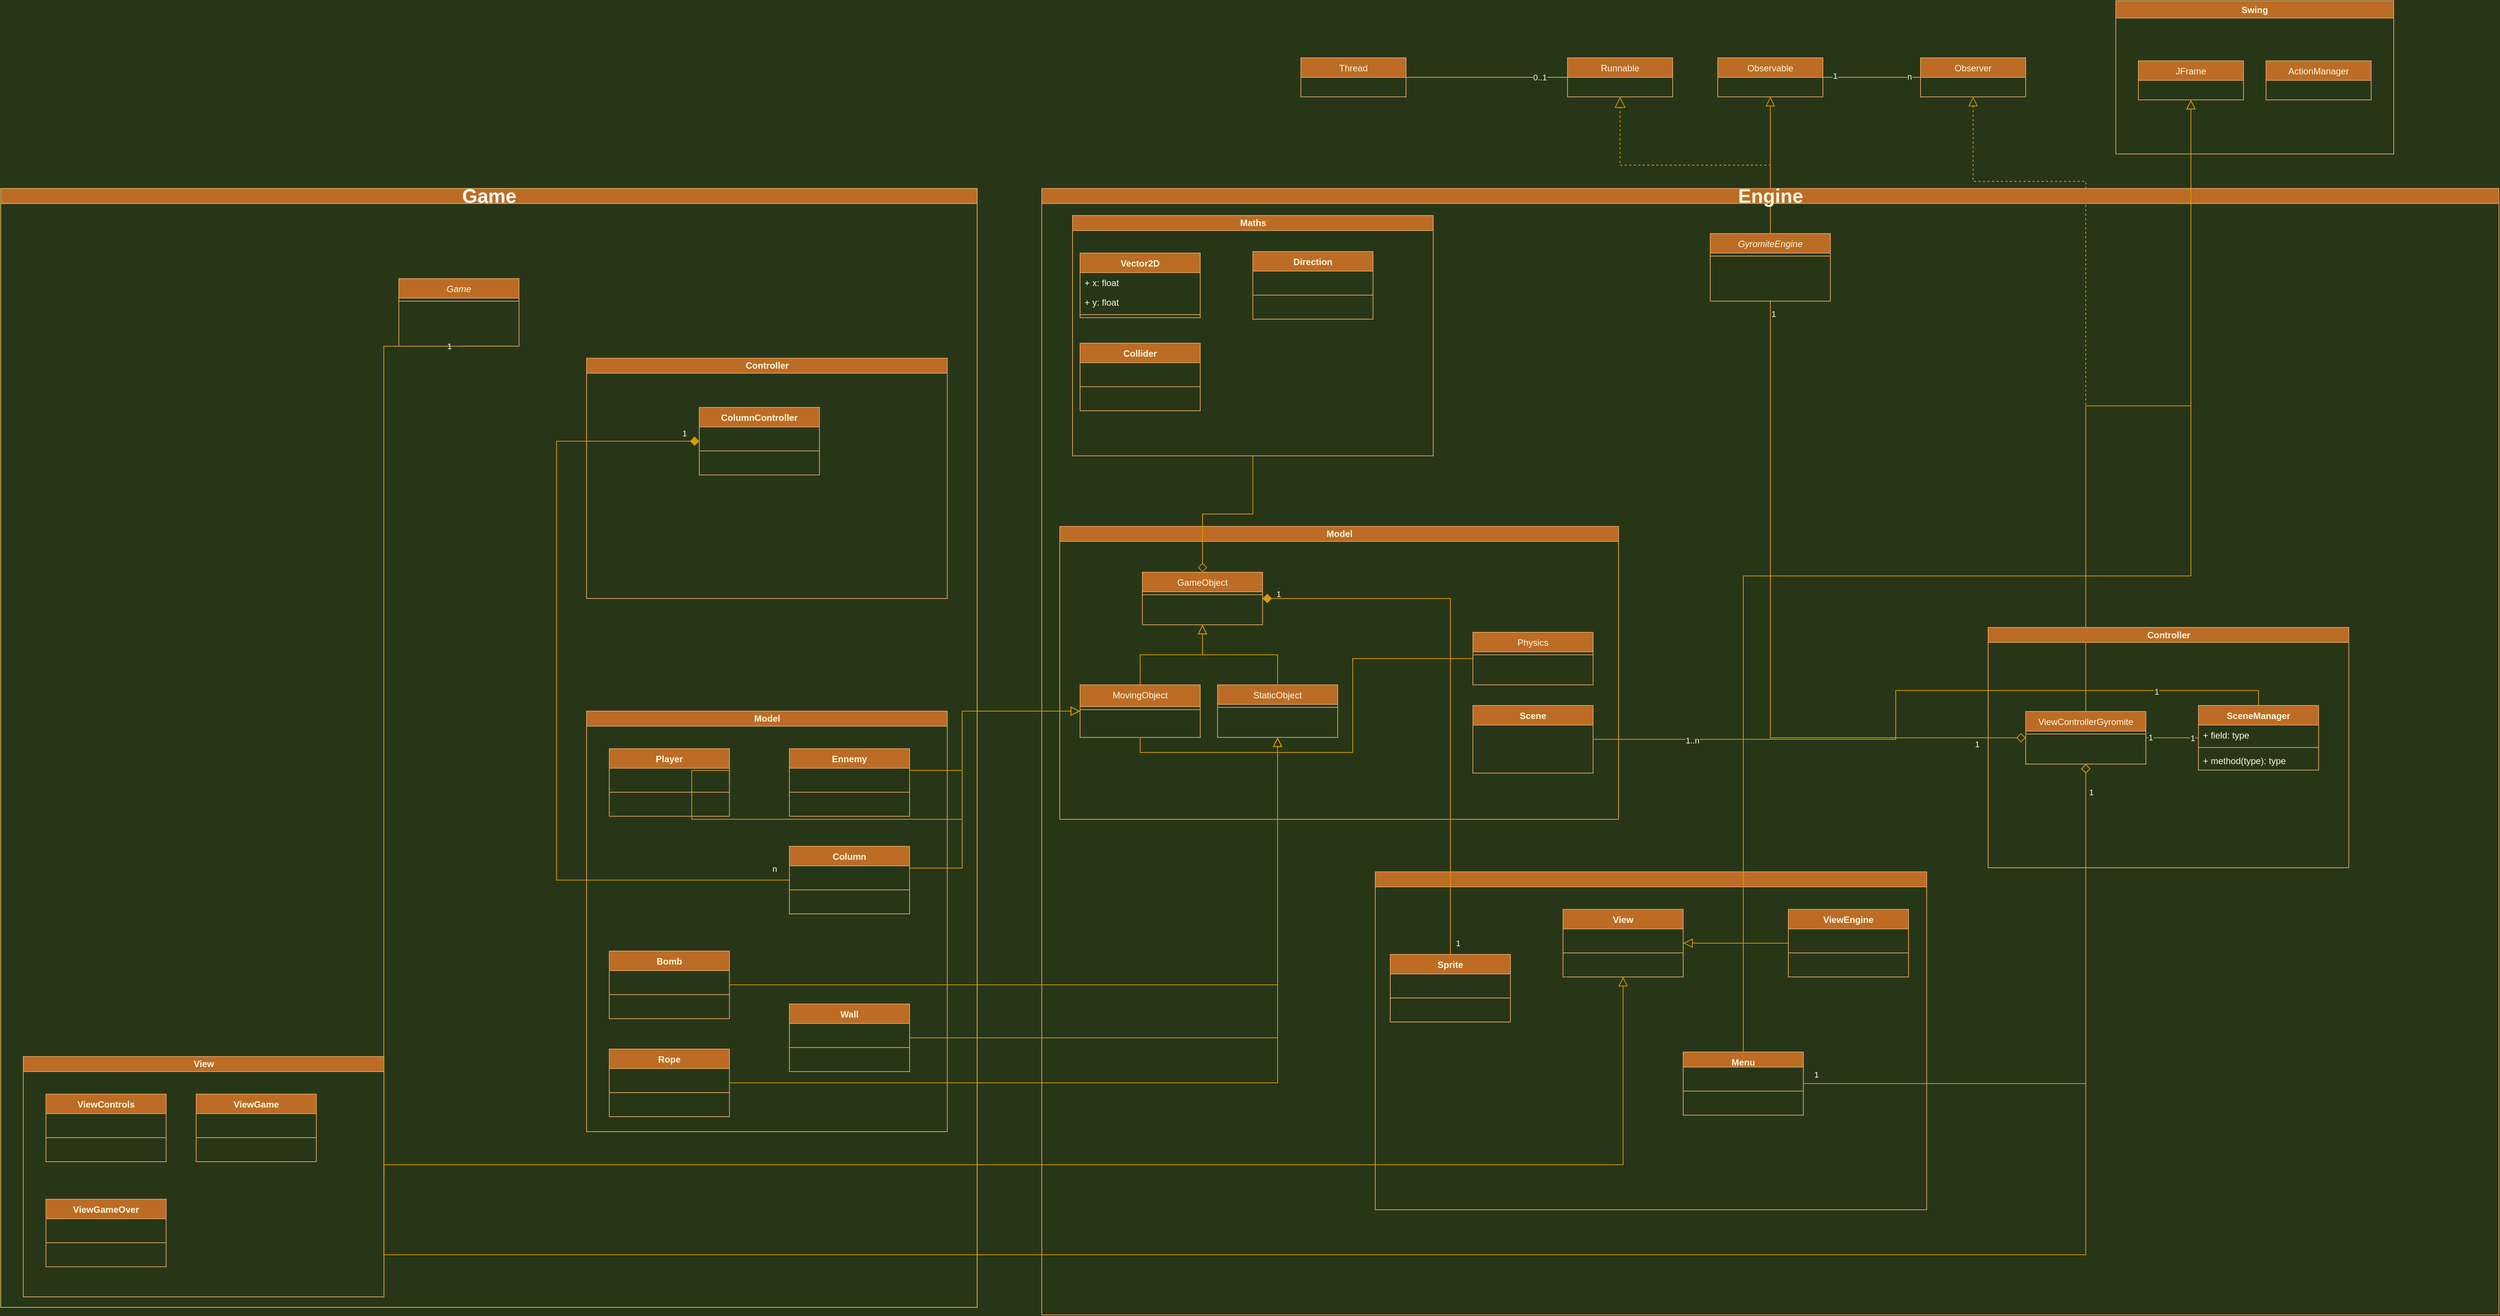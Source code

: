 <mxfile version="14.0.1" type="github">
  <diagram id="C5RBs43oDa-KdzZeNtuy" name="Page-1">
    <mxGraphModel dx="6036" dy="3007" grid="1" gridSize="10" guides="1" tooltips="1" connect="1" arrows="1" fold="1" page="1" pageScale="1" pageWidth="827" pageHeight="1169" background="#283618" math="0" shadow="0">
      <root>
        <mxCell id="WIyWlLk6GJQsqaUBKTNV-0" />
        <mxCell id="WIyWlLk6GJQsqaUBKTNV-1" parent="WIyWlLk6GJQsqaUBKTNV-0" />
        <mxCell id="8KOI1_YlrmLfLzNtjn5b-30" value="Thread" style="swimlane;fontStyle=0;childLayout=stackLayout;horizontal=1;startSize=26;fillColor=#BC6C25;horizontalStack=0;resizeParent=1;resizeParentMax=0;resizeLast=0;collapsible=1;marginBottom=0;strokeColor=#DDA15E;fontColor=#FEFAE0;" parent="WIyWlLk6GJQsqaUBKTNV-1" vertex="1">
          <mxGeometry x="-109" y="-794" width="140" height="52" as="geometry" />
        </mxCell>
        <mxCell id="8KOI1_YlrmLfLzNtjn5b-31" value="Observer" style="swimlane;fontStyle=0;childLayout=stackLayout;horizontal=1;startSize=26;fillColor=#BC6C25;horizontalStack=0;resizeParent=1;resizeParentMax=0;resizeLast=0;collapsible=1;marginBottom=0;strokeColor=#DDA15E;fontColor=#FEFAE0;" parent="WIyWlLk6GJQsqaUBKTNV-1" vertex="1">
          <mxGeometry x="716" y="-794" width="140" height="52" as="geometry" />
        </mxCell>
        <mxCell id="8KOI1_YlrmLfLzNtjn5b-64" style="edgeStyle=orthogonalEdgeStyle;rounded=0;sketch=0;orthogonalLoop=1;jettySize=auto;html=1;exitX=1;exitY=0.5;exitDx=0;exitDy=0;entryX=0;entryY=0.5;entryDx=0;entryDy=0;endArrow=none;endFill=0;fontColor=#FEFAE0;labelBackgroundColor=#283618;strokeColor=#DDA15E;" parent="WIyWlLk6GJQsqaUBKTNV-1" source="8KOI1_YlrmLfLzNtjn5b-32" target="8KOI1_YlrmLfLzNtjn5b-31" edge="1">
          <mxGeometry relative="1" as="geometry" />
        </mxCell>
        <mxCell id="8KOI1_YlrmLfLzNtjn5b-65" value="1" style="edgeLabel;html=1;align=center;verticalAlign=middle;resizable=0;points=[];fontColor=#FEFAE0;labelBackgroundColor=#283618;" parent="8KOI1_YlrmLfLzNtjn5b-64" vertex="1" connectable="0">
          <mxGeometry x="-0.754" y="2" relative="1" as="geometry">
            <mxPoint as="offset" />
          </mxGeometry>
        </mxCell>
        <mxCell id="8KOI1_YlrmLfLzNtjn5b-66" value="n" style="edgeLabel;html=1;align=center;verticalAlign=middle;resizable=0;points=[];fontColor=#FEFAE0;labelBackgroundColor=#283618;" parent="8KOI1_YlrmLfLzNtjn5b-64" vertex="1" connectable="0">
          <mxGeometry x="0.763" y="1" relative="1" as="geometry">
            <mxPoint as="offset" />
          </mxGeometry>
        </mxCell>
        <mxCell id="8KOI1_YlrmLfLzNtjn5b-32" value="Observable" style="swimlane;fontStyle=0;childLayout=stackLayout;horizontal=1;startSize=26;fillColor=#BC6C25;horizontalStack=0;resizeParent=1;resizeParentMax=0;resizeLast=0;collapsible=1;marginBottom=0;strokeColor=#DDA15E;fontColor=#FEFAE0;" parent="WIyWlLk6GJQsqaUBKTNV-1" vertex="1">
          <mxGeometry x="446" y="-794" width="140" height="52" as="geometry" />
        </mxCell>
        <mxCell id="8KOI1_YlrmLfLzNtjn5b-33" value="Runnable" style="swimlane;fontStyle=0;childLayout=stackLayout;horizontal=1;startSize=26;fillColor=#BC6C25;horizontalStack=0;resizeParent=1;resizeParentMax=0;resizeLast=0;collapsible=1;marginBottom=0;strokeColor=#DDA15E;fontColor=#FEFAE0;" parent="WIyWlLk6GJQsqaUBKTNV-1" vertex="1">
          <mxGeometry x="246" y="-794" width="140" height="52" as="geometry" />
        </mxCell>
        <mxCell id="8KOI1_YlrmLfLzNtjn5b-34" value="JFrame" style="swimlane;fontStyle=0;childLayout=stackLayout;horizontal=1;startSize=26;fillColor=#BC6C25;horizontalStack=0;resizeParent=1;resizeParentMax=0;resizeLast=0;collapsible=1;marginBottom=0;strokeColor=#DDA15E;fontColor=#FEFAE0;" parent="WIyWlLk6GJQsqaUBKTNV-1" vertex="1">
          <mxGeometry x="1006" y="-790" width="140" height="52" as="geometry" />
        </mxCell>
        <mxCell id="8KOI1_YlrmLfLzNtjn5b-35" value="ActionManager" style="swimlane;fontStyle=0;childLayout=stackLayout;horizontal=1;startSize=26;fillColor=#BC6C25;horizontalStack=0;resizeParent=1;resizeParentMax=0;resizeLast=0;collapsible=1;marginBottom=0;strokeColor=#DDA15E;fontColor=#FEFAE0;" parent="WIyWlLk6GJQsqaUBKTNV-1" vertex="1">
          <mxGeometry x="1176" y="-790" width="140" height="52" as="geometry" />
        </mxCell>
        <mxCell id="8KOI1_YlrmLfLzNtjn5b-39" value="" style="endArrow=none;html=1;fontColor=#FEFAE0;exitX=1;exitY=0.5;exitDx=0;exitDy=0;entryX=0;entryY=0.5;entryDx=0;entryDy=0;labelBackgroundColor=#283618;strokeColor=#DDA15E;" parent="WIyWlLk6GJQsqaUBKTNV-1" source="8KOI1_YlrmLfLzNtjn5b-30" target="8KOI1_YlrmLfLzNtjn5b-33" edge="1">
          <mxGeometry width="50" height="50" relative="1" as="geometry">
            <mxPoint x="406" y="-614" as="sourcePoint" />
            <mxPoint x="456" y="-664" as="targetPoint" />
          </mxGeometry>
        </mxCell>
        <mxCell id="8KOI1_YlrmLfLzNtjn5b-69" value="0..1" style="edgeLabel;html=1;align=center;verticalAlign=middle;resizable=0;points=[];fontColor=#FEFAE0;labelBackgroundColor=#283618;" parent="8KOI1_YlrmLfLzNtjn5b-39" vertex="1" connectable="0">
          <mxGeometry x="0.653" relative="1" as="geometry">
            <mxPoint as="offset" />
          </mxGeometry>
        </mxCell>
        <mxCell id="8KOI1_YlrmLfLzNtjn5b-40" value="" style="endArrow=block;endSize=10;endFill=0;shadow=0;strokeWidth=1;rounded=0;edgeStyle=elbowEdgeStyle;elbow=vertical;entryX=0.5;entryY=1;entryDx=0;entryDy=0;exitX=0.5;exitY=0;exitDx=0;exitDy=0;labelBackgroundColor=#283618;strokeColor=#d79b00;fontColor=#FEFAE0;fillColor=#ffe6cc;" parent="WIyWlLk6GJQsqaUBKTNV-1" source="8KOI1_YlrmLfLzNtjn5b-0" target="8KOI1_YlrmLfLzNtjn5b-32" edge="1">
          <mxGeometry width="160" relative="1" as="geometry">
            <mxPoint x="216" y="-449.5" as="sourcePoint" />
            <mxPoint x="316" y="-599.5" as="targetPoint" />
          </mxGeometry>
        </mxCell>
        <mxCell id="8KOI1_YlrmLfLzNtjn5b-41" value="" style="endArrow=block;dashed=1;endFill=0;endSize=12;html=1;fontColor=#FEFAE0;exitX=0.5;exitY=0;exitDx=0;exitDy=0;entryX=0.5;entryY=1;entryDx=0;entryDy=0;edgeStyle=orthogonalEdgeStyle;rounded=0;labelBackgroundColor=#283618;strokeColor=#d79b00;fillColor=#ffe6cc;" parent="WIyWlLk6GJQsqaUBKTNV-1" source="8KOI1_YlrmLfLzNtjn5b-0" target="8KOI1_YlrmLfLzNtjn5b-33" edge="1">
          <mxGeometry width="160" relative="1" as="geometry">
            <mxPoint x="356" y="-709.5" as="sourcePoint" />
            <mxPoint x="516" y="-709.5" as="targetPoint" />
          </mxGeometry>
        </mxCell>
        <mxCell id="8KOI1_YlrmLfLzNtjn5b-50" value="" style="endArrow=block;endSize=10;endFill=0;shadow=0;strokeWidth=1;rounded=0;edgeStyle=elbowEdgeStyle;elbow=vertical;entryX=0.5;entryY=1;entryDx=0;entryDy=0;exitX=0.5;exitY=0;exitDx=0;exitDy=0;labelBackgroundColor=#283618;strokeColor=#d79b00;fontColor=#FEFAE0;fillColor=#ffe6cc;" parent="WIyWlLk6GJQsqaUBKTNV-1" source="8KOI1_YlrmLfLzNtjn5b-42" target="8KOI1_YlrmLfLzNtjn5b-34" edge="1">
          <mxGeometry width="160" relative="1" as="geometry">
            <mxPoint x="-19.0" y="-269.5" as="sourcePoint" />
            <mxPoint x="336" y="-399.5" as="targetPoint" />
          </mxGeometry>
        </mxCell>
        <mxCell id="8KOI1_YlrmLfLzNtjn5b-63" value="" style="endArrow=block;endSize=10;endFill=0;shadow=0;strokeWidth=1;rounded=0;edgeStyle=elbowEdgeStyle;elbow=vertical;entryX=0.5;entryY=1;entryDx=0;entryDy=0;exitX=0.5;exitY=0;exitDx=0;exitDy=0;dashed=1;labelBackgroundColor=#283618;strokeColor=#d79b00;fontColor=#FEFAE0;fillColor=#ffe6cc;" parent="WIyWlLk6GJQsqaUBKTNV-1" source="8KOI1_YlrmLfLzNtjn5b-42" target="8KOI1_YlrmLfLzNtjn5b-31" edge="1">
          <mxGeometry width="160" relative="1" as="geometry">
            <mxPoint x="826" y="-309.5" as="sourcePoint" />
            <mxPoint x="1116" y="-537.5" as="targetPoint" />
            <Array as="points">
              <mxPoint x="786" y="-629.5" />
              <mxPoint x="976" y="-349.5" />
            </Array>
          </mxGeometry>
        </mxCell>
        <mxCell id="8KOI1_YlrmLfLzNtjn5b-75" value="&lt;font style=&quot;font-size: 26px&quot;&gt;Engine&lt;/font&gt;" style="swimlane;html=1;startSize=20;horizontal=1;containerType=tree;newEdgeStyle={&quot;edgeStyle&quot;:&quot;elbowEdgeStyle&quot;,&quot;startArrow&quot;:&quot;none&quot;,&quot;endArrow&quot;:&quot;none&quot;};fillColor=#BC6C25;strokeColor=#DDA15E;fontColor=#FEFAE0;strokeWidth=1;perimeterSpacing=0;" parent="WIyWlLk6GJQsqaUBKTNV-1" vertex="1">
          <mxGeometry x="-454" y="-620" width="1940" height="1500" as="geometry" />
        </mxCell>
        <mxCell id="8KOI1_YlrmLfLzNtjn5b-81" value="Controller" style="swimlane;html=1;startSize=20;horizontal=1;containerType=tree;newEdgeStyle={&quot;edgeStyle&quot;:&quot;elbowEdgeStyle&quot;,&quot;startArrow&quot;:&quot;none&quot;,&quot;endArrow&quot;:&quot;none&quot;};fillColor=#BC6C25;strokeColor=#DDA15E;fontColor=#FEFAE0;" parent="8KOI1_YlrmLfLzNtjn5b-75" vertex="1">
          <mxGeometry x="1260" y="584.5" width="480.2" height="320" as="geometry" />
        </mxCell>
        <mxCell id="8KOI1_YlrmLfLzNtjn5b-42" value="ViewControllerGyromite" style="swimlane;fontStyle=0;align=center;verticalAlign=top;childLayout=stackLayout;horizontal=1;startSize=26;horizontalStack=0;resizeParent=1;resizeLast=0;collapsible=1;marginBottom=0;rounded=0;shadow=0;strokeWidth=1;fillColor=#BC6C25;strokeColor=#DDA15E;fontColor=#FEFAE0;" parent="8KOI1_YlrmLfLzNtjn5b-81" vertex="1">
          <mxGeometry x="50" y="112" width="160" height="70" as="geometry">
            <mxRectangle x="340" y="380" width="170" height="26" as="alternateBounds" />
          </mxGeometry>
        </mxCell>
        <mxCell id="8KOI1_YlrmLfLzNtjn5b-43" value="" style="line;html=1;strokeWidth=1;align=left;verticalAlign=middle;spacingTop=-1;spacingLeft=3;spacingRight=3;rotatable=0;labelPosition=right;points=[];portConstraint=eastwest;labelBackgroundColor=#283618;fillColor=#BC6C25;strokeColor=#DDA15E;fontColor=#FEFAE0;" parent="8KOI1_YlrmLfLzNtjn5b-42" vertex="1">
          <mxGeometry y="26" width="160" height="8" as="geometry" />
        </mxCell>
        <mxCell id="8KOI1_YlrmLfLzNtjn5b-113" value="SceneManager" style="swimlane;fontStyle=1;align=center;verticalAlign=top;childLayout=stackLayout;horizontal=1;startSize=26;horizontalStack=0;resizeParent=1;resizeParentMax=0;resizeLast=0;collapsible=1;marginBottom=0;fillColor=#BC6C25;strokeColor=#DDA15E;fontColor=#FEFAE0;" parent="8KOI1_YlrmLfLzNtjn5b-81" vertex="1">
          <mxGeometry x="280" y="104" width="160" height="86" as="geometry" />
        </mxCell>
        <mxCell id="8KOI1_YlrmLfLzNtjn5b-114" value="+ field: type" style="text;strokeColor=none;fillColor=none;align=left;verticalAlign=top;spacingLeft=4;spacingRight=4;overflow=hidden;rotatable=0;points=[[0,0.5],[1,0.5]];portConstraint=eastwest;fontColor=#FEFAE0;" parent="8KOI1_YlrmLfLzNtjn5b-113" vertex="1">
          <mxGeometry y="26" width="160" height="26" as="geometry" />
        </mxCell>
        <mxCell id="8KOI1_YlrmLfLzNtjn5b-115" value="" style="line;strokeWidth=1;fillColor=none;align=left;verticalAlign=middle;spacingTop=-1;spacingLeft=3;spacingRight=3;rotatable=0;labelPosition=right;points=[];portConstraint=eastwest;labelBackgroundColor=#283618;strokeColor=#DDA15E;fontColor=#FEFAE0;" parent="8KOI1_YlrmLfLzNtjn5b-113" vertex="1">
          <mxGeometry y="52" width="160" height="8" as="geometry" />
        </mxCell>
        <mxCell id="8KOI1_YlrmLfLzNtjn5b-116" value="+ method(type): type" style="text;strokeColor=none;fillColor=none;align=left;verticalAlign=top;spacingLeft=4;spacingRight=4;overflow=hidden;rotatable=0;points=[[0,0.5],[1,0.5]];portConstraint=eastwest;fontColor=#FEFAE0;" parent="8KOI1_YlrmLfLzNtjn5b-113" vertex="1">
          <mxGeometry y="60" width="160" height="26" as="geometry" />
        </mxCell>
        <mxCell id="8KOI1_YlrmLfLzNtjn5b-117" style="edgeStyle=orthogonalEdgeStyle;rounded=0;sketch=0;orthogonalLoop=1;jettySize=auto;html=1;entryX=1;entryY=0.5;entryDx=0;entryDy=0;endArrow=none;endFill=0;fontColor=#FEFAE0;labelBackgroundColor=#283618;strokeColor=#d79b00;fillColor=#ffe6cc;" parent="8KOI1_YlrmLfLzNtjn5b-81" source="8KOI1_YlrmLfLzNtjn5b-113" target="8KOI1_YlrmLfLzNtjn5b-42" edge="1">
          <mxGeometry relative="1" as="geometry" />
        </mxCell>
        <mxCell id="8KOI1_YlrmLfLzNtjn5b-118" value="1" style="edgeLabel;html=1;align=center;verticalAlign=middle;resizable=0;points=[];fontColor=#FEFAE0;labelBackgroundColor=#283618;" parent="8KOI1_YlrmLfLzNtjn5b-117" vertex="1" connectable="0">
          <mxGeometry x="0.841" y="-1" relative="1" as="geometry">
            <mxPoint as="offset" />
          </mxGeometry>
        </mxCell>
        <mxCell id="8KOI1_YlrmLfLzNtjn5b-119" value="1" style="edgeLabel;html=1;align=center;verticalAlign=middle;resizable=0;points=[];fontColor=#FEFAE0;labelBackgroundColor=#283618;" parent="8KOI1_YlrmLfLzNtjn5b-117" vertex="1" connectable="0">
          <mxGeometry x="-0.751" relative="1" as="geometry">
            <mxPoint as="offset" />
          </mxGeometry>
        </mxCell>
        <mxCell id="5Mr3wBkSUfu-SN_bbP91-120" style="edgeStyle=orthogonalEdgeStyle;rounded=0;orthogonalLoop=1;jettySize=auto;html=1;exitX=0.5;exitY=1;exitDx=0;exitDy=0;entryX=0;entryY=0.5;entryDx=0;entryDy=0;endArrow=diamond;endFill=0;strokeColor=#d79b00;fillColor=#ffe6cc;endSize=10;" edge="1" parent="8KOI1_YlrmLfLzNtjn5b-75" source="8KOI1_YlrmLfLzNtjn5b-0" target="8KOI1_YlrmLfLzNtjn5b-42">
          <mxGeometry relative="1" as="geometry">
            <Array as="points">
              <mxPoint x="970" y="732" />
            </Array>
          </mxGeometry>
        </mxCell>
        <mxCell id="5Mr3wBkSUfu-SN_bbP91-125" value="&lt;span style=&quot;&quot;&gt;&lt;font color=&quot;#FFFFFF&quot;&gt;1&lt;/font&gt;&lt;/span&gt;" style="edgeLabel;html=1;align=center;verticalAlign=middle;resizable=0;points=[];labelBackgroundColor=none;" vertex="1" connectable="0" parent="5Mr3wBkSUfu-SN_bbP91-120">
          <mxGeometry x="0.828" y="1" relative="1" as="geometry">
            <mxPoint x="13.42" y="9.5" as="offset" />
          </mxGeometry>
        </mxCell>
        <mxCell id="5Mr3wBkSUfu-SN_bbP91-126" value="1" style="edgeLabel;html=1;align=center;verticalAlign=middle;resizable=0;points=[];fontColor=#FFFFFF;labelBackgroundColor=none;" vertex="1" connectable="0" parent="5Mr3wBkSUfu-SN_bbP91-120">
          <mxGeometry x="-0.963" relative="1" as="geometry">
            <mxPoint x="4" as="offset" />
          </mxGeometry>
        </mxCell>
        <mxCell id="8KOI1_YlrmLfLzNtjn5b-0" value="GyromiteEngine" style="swimlane;fontStyle=2;align=center;verticalAlign=top;childLayout=stackLayout;horizontal=1;startSize=26;horizontalStack=0;resizeParent=1;resizeLast=0;collapsible=1;marginBottom=0;rounded=0;shadow=0;strokeWidth=1;fillColor=#BC6C25;strokeColor=#DDA15E;fontColor=#FEFAE0;" parent="8KOI1_YlrmLfLzNtjn5b-75" vertex="1">
          <mxGeometry x="890" y="60" width="160" height="90" as="geometry">
            <mxRectangle x="230" y="140" width="160" height="26" as="alternateBounds" />
          </mxGeometry>
        </mxCell>
        <mxCell id="8KOI1_YlrmLfLzNtjn5b-4" value="" style="line;html=1;strokeWidth=1;align=left;verticalAlign=middle;spacingTop=-1;spacingLeft=3;spacingRight=3;rotatable=0;labelPosition=right;points=[];portConstraint=eastwest;labelBackgroundColor=#283618;fillColor=#BC6C25;strokeColor=#DDA15E;fontColor=#FEFAE0;" parent="8KOI1_YlrmLfLzNtjn5b-0" vertex="1">
          <mxGeometry y="26" width="160" height="8" as="geometry" />
        </mxCell>
        <mxCell id="5Mr3wBkSUfu-SN_bbP91-8" value="Model" style="swimlane;html=1;startSize=20;horizontal=1;containerType=tree;newEdgeStyle={&quot;edgeStyle&quot;:&quot;elbowEdgeStyle&quot;,&quot;startArrow&quot;:&quot;none&quot;,&quot;endArrow&quot;:&quot;none&quot;};fillColor=#BC6C25;strokeColor=#DDA15E;fontColor=#FEFAE0;" vertex="1" parent="8KOI1_YlrmLfLzNtjn5b-75">
          <mxGeometry x="24" y="450" width="744" height="390" as="geometry" />
        </mxCell>
        <mxCell id="8KOI1_YlrmLfLzNtjn5b-17" value="GameObject" style="swimlane;fontStyle=0;align=center;verticalAlign=top;childLayout=stackLayout;horizontal=1;startSize=26;horizontalStack=0;resizeParent=1;resizeLast=0;collapsible=1;marginBottom=0;rounded=0;shadow=0;strokeWidth=1;fillColor=#BC6C25;strokeColor=#DDA15E;fontColor=#FEFAE0;" parent="5Mr3wBkSUfu-SN_bbP91-8" vertex="1">
          <mxGeometry x="110" y="61" width="160" height="70" as="geometry">
            <mxRectangle x="550" y="140" width="160" height="26" as="alternateBounds" />
          </mxGeometry>
        </mxCell>
        <mxCell id="8KOI1_YlrmLfLzNtjn5b-23" value="" style="line;html=1;strokeWidth=1;align=left;verticalAlign=middle;spacingTop=-1;spacingLeft=3;spacingRight=3;rotatable=0;labelPosition=right;points=[];portConstraint=eastwest;labelBackgroundColor=#283618;fillColor=#BC6C25;strokeColor=#DDA15E;fontColor=#FEFAE0;" parent="8KOI1_YlrmLfLzNtjn5b-17" vertex="1">
          <mxGeometry y="26" width="160" height="8" as="geometry" />
        </mxCell>
        <mxCell id="5Mr3wBkSUfu-SN_bbP91-109" style="edgeStyle=orthogonalEdgeStyle;rounded=0;orthogonalLoop=1;jettySize=auto;html=1;exitX=0;exitY=0.5;exitDx=0;exitDy=0;entryX=0.5;entryY=1;entryDx=0;entryDy=0;endArrow=none;endFill=0;fillColor=#ffe6cc;strokeColor=#d79b00;" edge="1" parent="5Mr3wBkSUfu-SN_bbP91-8" source="8KOI1_YlrmLfLzNtjn5b-70" target="5Mr3wBkSUfu-SN_bbP91-67">
          <mxGeometry relative="1" as="geometry">
            <Array as="points">
              <mxPoint x="390" y="301" />
              <mxPoint x="107" y="301" />
            </Array>
          </mxGeometry>
        </mxCell>
        <mxCell id="8KOI1_YlrmLfLzNtjn5b-70" value="Physics" style="swimlane;fontStyle=0;align=center;verticalAlign=top;childLayout=stackLayout;horizontal=1;startSize=26;horizontalStack=0;resizeParent=1;resizeLast=0;collapsible=1;marginBottom=0;rounded=0;shadow=0;strokeWidth=1;fillColor=#BC6C25;strokeColor=#DDA15E;fontColor=#FEFAE0;" parent="5Mr3wBkSUfu-SN_bbP91-8" vertex="1">
          <mxGeometry x="550" y="141" width="160" height="70" as="geometry">
            <mxRectangle x="550" y="140" width="160" height="26" as="alternateBounds" />
          </mxGeometry>
        </mxCell>
        <mxCell id="8KOI1_YlrmLfLzNtjn5b-71" value="" style="line;html=1;strokeWidth=1;align=left;verticalAlign=middle;spacingTop=-1;spacingLeft=3;spacingRight=3;rotatable=0;labelPosition=right;points=[];portConstraint=eastwest;labelBackgroundColor=#283618;fillColor=#BC6C25;strokeColor=#DDA15E;fontColor=#FEFAE0;" parent="8KOI1_YlrmLfLzNtjn5b-70" vertex="1">
          <mxGeometry y="26" width="160" height="8" as="geometry" />
        </mxCell>
        <mxCell id="5Mr3wBkSUfu-SN_bbP91-71" style="edgeStyle=orthogonalEdgeStyle;rounded=0;orthogonalLoop=1;jettySize=auto;html=1;exitX=0.5;exitY=0;exitDx=0;exitDy=0;entryX=0.5;entryY=1;entryDx=0;entryDy=0;fillColor=#ffe6cc;strokeColor=#d79b00;endArrow=block;endFill=0;endSize=10;" edge="1" parent="5Mr3wBkSUfu-SN_bbP91-8" source="5Mr3wBkSUfu-SN_bbP91-67" target="8KOI1_YlrmLfLzNtjn5b-17">
          <mxGeometry relative="1" as="geometry" />
        </mxCell>
        <mxCell id="5Mr3wBkSUfu-SN_bbP91-67" value="MovingObject" style="swimlane;fontStyle=0;align=center;verticalAlign=top;childLayout=stackLayout;horizontal=1;startSize=29;horizontalStack=0;resizeParent=1;resizeLast=0;collapsible=1;marginBottom=0;rounded=0;shadow=0;strokeWidth=1;fillColor=#BC6C25;strokeColor=#DDA15E;fontColor=#FEFAE0;" vertex="1" parent="5Mr3wBkSUfu-SN_bbP91-8">
          <mxGeometry x="27" y="211" width="160" height="70" as="geometry">
            <mxRectangle x="550" y="140" width="160" height="26" as="alternateBounds" />
          </mxGeometry>
        </mxCell>
        <mxCell id="5Mr3wBkSUfu-SN_bbP91-68" value="" style="line;html=1;strokeWidth=1;align=left;verticalAlign=middle;spacingTop=-1;spacingLeft=3;spacingRight=3;rotatable=0;labelPosition=right;points=[];portConstraint=eastwest;labelBackgroundColor=#283618;fillColor=#BC6C25;strokeColor=#DDA15E;fontColor=#FEFAE0;" vertex="1" parent="5Mr3wBkSUfu-SN_bbP91-67">
          <mxGeometry y="29" width="160" height="8" as="geometry" />
        </mxCell>
        <mxCell id="5Mr3wBkSUfu-SN_bbP91-69" value="StaticObject" style="swimlane;fontStyle=0;align=center;verticalAlign=top;childLayout=stackLayout;horizontal=1;startSize=26;horizontalStack=0;resizeParent=1;resizeLast=0;collapsible=1;marginBottom=0;rounded=0;shadow=0;strokeWidth=1;fillColor=#BC6C25;strokeColor=#DDA15E;fontColor=#FEFAE0;" vertex="1" parent="5Mr3wBkSUfu-SN_bbP91-8">
          <mxGeometry x="210" y="211" width="160" height="70" as="geometry">
            <mxRectangle x="550" y="140" width="160" height="26" as="alternateBounds" />
          </mxGeometry>
        </mxCell>
        <mxCell id="5Mr3wBkSUfu-SN_bbP91-70" value="" style="line;html=1;strokeWidth=1;align=left;verticalAlign=middle;spacingTop=-1;spacingLeft=3;spacingRight=3;rotatable=0;labelPosition=right;points=[];portConstraint=eastwest;labelBackgroundColor=#283618;fillColor=#BC6C25;strokeColor=#DDA15E;fontColor=#FEFAE0;" vertex="1" parent="5Mr3wBkSUfu-SN_bbP91-69">
          <mxGeometry y="26" width="160" height="8" as="geometry" />
        </mxCell>
        <mxCell id="5Mr3wBkSUfu-SN_bbP91-72" style="edgeStyle=orthogonalEdgeStyle;rounded=0;orthogonalLoop=1;jettySize=auto;html=1;exitX=0.5;exitY=0;exitDx=0;exitDy=0;fillColor=#ffe6cc;strokeColor=#d79b00;endArrow=block;endFill=0;entryX=0.5;entryY=1;entryDx=0;entryDy=0;endSize=10;" edge="1" parent="5Mr3wBkSUfu-SN_bbP91-8" source="5Mr3wBkSUfu-SN_bbP91-69" target="8KOI1_YlrmLfLzNtjn5b-17">
          <mxGeometry relative="1" as="geometry">
            <mxPoint x="1370" y="390" as="targetPoint" />
          </mxGeometry>
        </mxCell>
        <mxCell id="8KOI1_YlrmLfLzNtjn5b-104" value="Scene" style="swimlane;fontStyle=1;align=center;verticalAlign=top;childLayout=stackLayout;horizontal=1;startSize=26;horizontalStack=0;resizeParent=1;resizeParentMax=0;resizeLast=0;collapsible=1;marginBottom=0;fillColor=#BC6C25;strokeColor=#DDA15E;fontColor=#FEFAE0;" parent="5Mr3wBkSUfu-SN_bbP91-8" vertex="1">
          <mxGeometry x="550" y="238.5" width="160" height="90" as="geometry" />
        </mxCell>
        <mxCell id="5Mr3wBkSUfu-SN_bbP91-58" value="&amp;nbsp;" style="swimlane;html=1;startSize=20;horizontal=1;containerType=tree;newEdgeStyle={&quot;edgeStyle&quot;:&quot;elbowEdgeStyle&quot;,&quot;startArrow&quot;:&quot;none&quot;,&quot;endArrow&quot;:&quot;none&quot;};fillColor=#BC6C25;strokeColor=#DDA15E;fontColor=#FEFAE0;" vertex="1" parent="8KOI1_YlrmLfLzNtjn5b-75">
          <mxGeometry x="444" y="910" width="734.2" height="450" as="geometry" />
        </mxCell>
        <mxCell id="5Mr3wBkSUfu-SN_bbP91-108" style="edgeStyle=orthogonalEdgeStyle;rounded=0;orthogonalLoop=1;jettySize=auto;html=1;entryX=1;entryY=0.5;entryDx=0;entryDy=0;endArrow=block;endFill=0;fillColor=#ffe6cc;strokeColor=#d79b00;endSize=10;" edge="1" parent="5Mr3wBkSUfu-SN_bbP91-58" source="5Mr3wBkSUfu-SN_bbP91-59" target="5Mr3wBkSUfu-SN_bbP91-61">
          <mxGeometry relative="1" as="geometry" />
        </mxCell>
        <mxCell id="5Mr3wBkSUfu-SN_bbP91-59" value="ViewEngine" style="swimlane;fontStyle=1;align=center;verticalAlign=top;childLayout=stackLayout;horizontal=1;startSize=26;horizontalStack=0;resizeParent=1;resizeParentMax=0;resizeLast=0;collapsible=1;marginBottom=0;fillColor=#BC6C25;strokeColor=#DDA15E;fontColor=#FEFAE0;" vertex="1" parent="5Mr3wBkSUfu-SN_bbP91-58">
          <mxGeometry x="550" y="50" width="160" height="90" as="geometry" />
        </mxCell>
        <mxCell id="5Mr3wBkSUfu-SN_bbP91-60" value="" style="line;strokeWidth=1;fillColor=none;align=left;verticalAlign=middle;spacingTop=-1;spacingLeft=3;spacingRight=3;rotatable=0;labelPosition=right;points=[];portConstraint=eastwest;labelBackgroundColor=#283618;strokeColor=#DDA15E;fontColor=#FEFAE0;" vertex="1" parent="5Mr3wBkSUfu-SN_bbP91-59">
          <mxGeometry y="26" width="160" height="64" as="geometry" />
        </mxCell>
        <mxCell id="5Mr3wBkSUfu-SN_bbP91-61" value="View" style="swimlane;fontStyle=1;align=center;verticalAlign=top;childLayout=stackLayout;horizontal=1;startSize=26;horizontalStack=0;resizeParent=1;resizeParentMax=0;resizeLast=0;collapsible=1;marginBottom=0;fillColor=#BC6C25;strokeColor=#DDA15E;fontColor=#FEFAE0;" vertex="1" parent="5Mr3wBkSUfu-SN_bbP91-58">
          <mxGeometry x="250.0" y="50" width="160" height="90" as="geometry" />
        </mxCell>
        <mxCell id="5Mr3wBkSUfu-SN_bbP91-62" value="" style="line;strokeWidth=1;fillColor=none;align=left;verticalAlign=middle;spacingTop=-1;spacingLeft=3;spacingRight=3;rotatable=0;labelPosition=right;points=[];portConstraint=eastwest;labelBackgroundColor=#283618;strokeColor=#DDA15E;fontColor=#FEFAE0;" vertex="1" parent="5Mr3wBkSUfu-SN_bbP91-61">
          <mxGeometry y="26" width="160" height="64" as="geometry" />
        </mxCell>
        <mxCell id="5Mr3wBkSUfu-SN_bbP91-63" value="Sprite" style="swimlane;fontStyle=1;align=center;verticalAlign=top;childLayout=stackLayout;horizontal=1;startSize=26;horizontalStack=0;resizeParent=1;resizeParentMax=0;resizeLast=0;collapsible=1;marginBottom=0;fillColor=#BC6C25;strokeColor=#DDA15E;fontColor=#FEFAE0;" vertex="1" parent="5Mr3wBkSUfu-SN_bbP91-58">
          <mxGeometry x="20.0" y="110" width="160" height="90" as="geometry" />
        </mxCell>
        <mxCell id="5Mr3wBkSUfu-SN_bbP91-64" value="" style="line;strokeWidth=1;fillColor=none;align=left;verticalAlign=middle;spacingTop=-1;spacingLeft=3;spacingRight=3;rotatable=0;labelPosition=right;points=[];portConstraint=eastwest;labelBackgroundColor=#283618;strokeColor=#DDA15E;fontColor=#FEFAE0;" vertex="1" parent="5Mr3wBkSUfu-SN_bbP91-63">
          <mxGeometry y="26" width="160" height="64" as="geometry" />
        </mxCell>
        <mxCell id="5Mr3wBkSUfu-SN_bbP91-65" value="Menu" style="swimlane;fontStyle=1;align=center;verticalAlign=top;childLayout=stackLayout;horizontal=1;startSize=20;horizontalStack=0;resizeParent=1;resizeParentMax=0;resizeLast=0;collapsible=1;marginBottom=0;fillColor=#BC6C25;strokeColor=#DDA15E;fontColor=#FEFAE0;" vertex="1" parent="5Mr3wBkSUfu-SN_bbP91-58">
          <mxGeometry x="410" y="240" width="160" height="84" as="geometry" />
        </mxCell>
        <mxCell id="5Mr3wBkSUfu-SN_bbP91-66" value="" style="line;strokeWidth=1;fillColor=none;align=left;verticalAlign=middle;spacingTop=-1;spacingLeft=3;spacingRight=3;rotatable=0;labelPosition=right;points=[];portConstraint=eastwest;labelBackgroundColor=#283618;strokeColor=#DDA15E;fontColor=#FEFAE0;" vertex="1" parent="5Mr3wBkSUfu-SN_bbP91-65">
          <mxGeometry y="20" width="160" height="64" as="geometry" />
        </mxCell>
        <mxCell id="5Mr3wBkSUfu-SN_bbP91-138" style="edgeStyle=orthogonalEdgeStyle;rounded=0;orthogonalLoop=1;jettySize=auto;html=1;exitX=0.5;exitY=1;exitDx=0;exitDy=0;entryX=0.5;entryY=0;entryDx=0;entryDy=0;endArrow=diamond;endFill=0;endSize=10;strokeColor=#d79b00;fontColor=#FFFFFF;fillColor=#ffe6cc;" edge="1" parent="8KOI1_YlrmLfLzNtjn5b-75" source="5Mr3wBkSUfu-SN_bbP91-73" target="8KOI1_YlrmLfLzNtjn5b-17">
          <mxGeometry relative="1" as="geometry" />
        </mxCell>
        <mxCell id="5Mr3wBkSUfu-SN_bbP91-73" value="Maths" style="swimlane;html=1;startSize=20;horizontal=1;containerType=tree;newEdgeStyle={&quot;edgeStyle&quot;:&quot;elbowEdgeStyle&quot;,&quot;startArrow&quot;:&quot;none&quot;,&quot;endArrow&quot;:&quot;none&quot;};fillColor=#BC6C25;strokeColor=#DDA15E;fontColor=#FEFAE0;" vertex="1" parent="8KOI1_YlrmLfLzNtjn5b-75">
          <mxGeometry x="41" y="36" width="480.2" height="320" as="geometry" />
        </mxCell>
        <mxCell id="5Mr3wBkSUfu-SN_bbP91-74" value="Vector2D" style="swimlane;fontStyle=1;align=center;verticalAlign=top;childLayout=stackLayout;horizontal=1;startSize=26;horizontalStack=0;resizeParent=1;resizeParentMax=0;resizeLast=0;collapsible=1;marginBottom=0;fillColor=#BC6C25;strokeColor=#DDA15E;fontColor=#FEFAE0;" vertex="1" parent="5Mr3wBkSUfu-SN_bbP91-73">
          <mxGeometry x="10" y="50" width="160" height="86" as="geometry" />
        </mxCell>
        <mxCell id="5Mr3wBkSUfu-SN_bbP91-75" value="+ x: float" style="text;strokeColor=none;fillColor=none;align=left;verticalAlign=top;spacingLeft=4;spacingRight=4;overflow=hidden;rotatable=0;points=[[0,0.5],[1,0.5]];portConstraint=eastwest;fontColor=#FEFAE0;" vertex="1" parent="5Mr3wBkSUfu-SN_bbP91-74">
          <mxGeometry y="26" width="160" height="26" as="geometry" />
        </mxCell>
        <mxCell id="5Mr3wBkSUfu-SN_bbP91-76" value="+ y: float" style="text;strokeColor=none;fillColor=none;align=left;verticalAlign=top;spacingLeft=4;spacingRight=4;overflow=hidden;rotatable=0;points=[[0,0.5],[1,0.5]];portConstraint=eastwest;fontColor=#FEFAE0;" vertex="1" parent="5Mr3wBkSUfu-SN_bbP91-74">
          <mxGeometry y="52" width="160" height="26" as="geometry" />
        </mxCell>
        <mxCell id="5Mr3wBkSUfu-SN_bbP91-77" value="" style="line;strokeWidth=1;fillColor=none;align=left;verticalAlign=middle;spacingTop=-1;spacingLeft=3;spacingRight=3;rotatable=0;labelPosition=right;points=[];portConstraint=eastwest;labelBackgroundColor=#283618;strokeColor=#DDA15E;fontColor=#FEFAE0;" vertex="1" parent="5Mr3wBkSUfu-SN_bbP91-74">
          <mxGeometry y="78" width="160" height="8" as="geometry" />
        </mxCell>
        <mxCell id="5Mr3wBkSUfu-SN_bbP91-78" value="Direction" style="swimlane;fontStyle=1;align=center;verticalAlign=top;childLayout=stackLayout;horizontal=1;startSize=26;horizontalStack=0;resizeParent=1;resizeParentMax=0;resizeLast=0;collapsible=1;marginBottom=0;fillColor=#BC6C25;strokeColor=#DDA15E;fontColor=#FEFAE0;" vertex="1" parent="5Mr3wBkSUfu-SN_bbP91-73">
          <mxGeometry x="240" y="48" width="160" height="90" as="geometry" />
        </mxCell>
        <mxCell id="5Mr3wBkSUfu-SN_bbP91-79" value="" style="line;strokeWidth=1;fillColor=none;align=left;verticalAlign=middle;spacingTop=-1;spacingLeft=3;spacingRight=3;rotatable=0;labelPosition=right;points=[];portConstraint=eastwest;labelBackgroundColor=#283618;strokeColor=#DDA15E;fontColor=#FEFAE0;" vertex="1" parent="5Mr3wBkSUfu-SN_bbP91-78">
          <mxGeometry y="26" width="160" height="64" as="geometry" />
        </mxCell>
        <mxCell id="5Mr3wBkSUfu-SN_bbP91-80" value="Collider" style="swimlane;fontStyle=1;align=center;verticalAlign=top;childLayout=stackLayout;horizontal=1;startSize=26;horizontalStack=0;resizeParent=1;resizeParentMax=0;resizeLast=0;collapsible=1;marginBottom=0;fillColor=#BC6C25;strokeColor=#DDA15E;fontColor=#FEFAE0;" vertex="1" parent="5Mr3wBkSUfu-SN_bbP91-73">
          <mxGeometry x="10" y="170" width="160" height="90" as="geometry" />
        </mxCell>
        <mxCell id="5Mr3wBkSUfu-SN_bbP91-81" value="" style="line;strokeWidth=1;fillColor=none;align=left;verticalAlign=middle;spacingTop=-1;spacingLeft=3;spacingRight=3;rotatable=0;labelPosition=right;points=[];portConstraint=eastwest;labelBackgroundColor=#283618;strokeColor=#DDA15E;fontColor=#FEFAE0;" vertex="1" parent="5Mr3wBkSUfu-SN_bbP91-80">
          <mxGeometry y="26" width="160" height="64" as="geometry" />
        </mxCell>
        <mxCell id="8KOI1_YlrmLfLzNtjn5b-120" style="edgeStyle=orthogonalEdgeStyle;rounded=0;sketch=0;orthogonalLoop=1;jettySize=auto;html=1;entryX=0.5;entryY=0;entryDx=0;entryDy=0;endArrow=none;endFill=0;fontColor=#FEFAE0;labelBackgroundColor=#283618;strokeColor=#d79b00;fillColor=#ffe6cc;" parent="8KOI1_YlrmLfLzNtjn5b-75" source="8KOI1_YlrmLfLzNtjn5b-104" target="8KOI1_YlrmLfLzNtjn5b-113" edge="1">
          <mxGeometry relative="1" as="geometry" />
        </mxCell>
        <mxCell id="8KOI1_YlrmLfLzNtjn5b-121" value="1" style="edgeLabel;html=1;align=center;verticalAlign=middle;resizable=0;points=[];fontColor=#FEFAE0;labelBackgroundColor=#283618;" parent="8KOI1_YlrmLfLzNtjn5b-120" vertex="1" connectable="0">
          <mxGeometry x="0.678" y="-1" relative="1" as="geometry">
            <mxPoint as="offset" />
          </mxGeometry>
        </mxCell>
        <mxCell id="8KOI1_YlrmLfLzNtjn5b-122" value="1..n" style="edgeLabel;html=1;align=center;verticalAlign=middle;resizable=0;points=[];fontColor=#FEFAE0;labelBackgroundColor=#283618;" parent="8KOI1_YlrmLfLzNtjn5b-120" vertex="1" connectable="0">
          <mxGeometry x="-0.729" y="-1" relative="1" as="geometry">
            <mxPoint as="offset" />
          </mxGeometry>
        </mxCell>
        <mxCell id="5Mr3wBkSUfu-SN_bbP91-110" style="edgeStyle=orthogonalEdgeStyle;rounded=0;orthogonalLoop=1;jettySize=auto;html=1;exitX=0.5;exitY=0;exitDx=0;exitDy=0;entryX=1;entryY=0.5;entryDx=0;entryDy=0;endArrow=diamond;endFill=1;fillColor=#ffe6cc;strokeColor=#d79b00;endSize=10;" edge="1" parent="8KOI1_YlrmLfLzNtjn5b-75" source="5Mr3wBkSUfu-SN_bbP91-63" target="8KOI1_YlrmLfLzNtjn5b-17">
          <mxGeometry relative="1" as="geometry">
            <Array as="points">
              <mxPoint x="544" y="546" />
            </Array>
          </mxGeometry>
        </mxCell>
        <mxCell id="5Mr3wBkSUfu-SN_bbP91-127" value="1" style="edgeLabel;html=1;align=center;verticalAlign=middle;resizable=0;points=[];fontColor=#FFFFFF;labelBackgroundColor=none;" vertex="1" connectable="0" parent="5Mr3wBkSUfu-SN_bbP91-110">
          <mxGeometry x="-0.954" relative="1" as="geometry">
            <mxPoint x="10" y="1.7" as="offset" />
          </mxGeometry>
        </mxCell>
        <mxCell id="5Mr3wBkSUfu-SN_bbP91-128" value="1" style="edgeLabel;html=1;align=center;verticalAlign=middle;resizable=0;points=[];fontColor=#FFFFFF;labelBackgroundColor=none;" vertex="1" connectable="0" parent="5Mr3wBkSUfu-SN_bbP91-110">
          <mxGeometry x="0.944" y="2" relative="1" as="geometry">
            <mxPoint y="-8" as="offset" />
          </mxGeometry>
        </mxCell>
        <mxCell id="5Mr3wBkSUfu-SN_bbP91-135" style="edgeStyle=orthogonalEdgeStyle;rounded=0;orthogonalLoop=1;jettySize=auto;html=1;exitX=1;exitY=0.5;exitDx=0;exitDy=0;entryX=0.5;entryY=1;entryDx=0;entryDy=0;endArrow=diamond;endFill=0;strokeColor=#d79b00;fontColor=#FFFFFF;fillColor=#ffe6cc;endSize=10;" edge="1" parent="8KOI1_YlrmLfLzNtjn5b-75" source="5Mr3wBkSUfu-SN_bbP91-65" target="8KOI1_YlrmLfLzNtjn5b-42">
          <mxGeometry relative="1" as="geometry" />
        </mxCell>
        <mxCell id="5Mr3wBkSUfu-SN_bbP91-136" value="1" style="edgeLabel;html=1;align=center;verticalAlign=middle;resizable=0;points=[];fontColor=#FFFFFF;labelBackgroundColor=none;" vertex="1" connectable="0" parent="5Mr3wBkSUfu-SN_bbP91-135">
          <mxGeometry x="-0.955" y="-2" relative="1" as="geometry">
            <mxPoint x="-1" y="-14" as="offset" />
          </mxGeometry>
        </mxCell>
        <mxCell id="8KOI1_YlrmLfLzNtjn5b-93" value="&lt;font style=&quot;font-size: 26px&quot; color=&quot;#FFFFFF&quot;&gt;Game&lt;/font&gt;" style="swimlane;html=1;startSize=20;horizontal=1;containerType=tree;newEdgeStyle={&quot;edgeStyle&quot;:&quot;elbowEdgeStyle&quot;,&quot;startArrow&quot;:&quot;none&quot;,&quot;endArrow&quot;:&quot;none&quot;};strokeColor=#d6b656;fillColor=#BC6C25;" parent="WIyWlLk6GJQsqaUBKTNV-1" vertex="1">
          <mxGeometry x="-1840" y="-620" width="1300" height="1490" as="geometry" />
        </mxCell>
        <mxCell id="8KOI1_YlrmLfLzNtjn5b-110" value="Game" style="swimlane;fontStyle=2;align=center;verticalAlign=top;childLayout=stackLayout;horizontal=1;startSize=26;horizontalStack=0;resizeParent=1;resizeLast=0;collapsible=1;marginBottom=0;rounded=0;shadow=0;strokeWidth=1;fillColor=#BC6C25;strokeColor=#DDA15E;fontColor=#FEFAE0;" parent="8KOI1_YlrmLfLzNtjn5b-93" vertex="1">
          <mxGeometry x="530" y="120" width="160" height="90" as="geometry">
            <mxRectangle x="230" y="140" width="160" height="26" as="alternateBounds" />
          </mxGeometry>
        </mxCell>
        <mxCell id="8KOI1_YlrmLfLzNtjn5b-111" value="" style="line;html=1;strokeWidth=1;align=left;verticalAlign=middle;spacingTop=-1;spacingLeft=3;spacingRight=3;rotatable=0;labelPosition=right;points=[];portConstraint=eastwest;labelBackgroundColor=#283618;fillColor=#BC6C25;strokeColor=#DDA15E;fontColor=#FEFAE0;" parent="8KOI1_YlrmLfLzNtjn5b-110" vertex="1">
          <mxGeometry y="26" width="160" height="8" as="geometry" />
        </mxCell>
        <mxCell id="5Mr3wBkSUfu-SN_bbP91-49" value="View" style="swimlane;html=1;startSize=20;horizontal=1;containerType=tree;newEdgeStyle={&quot;edgeStyle&quot;:&quot;elbowEdgeStyle&quot;,&quot;startArrow&quot;:&quot;none&quot;,&quot;endArrow&quot;:&quot;none&quot;};fillColor=#BC6C25;strokeColor=#DDA15E;fontColor=#FEFAE0;" vertex="1" parent="8KOI1_YlrmLfLzNtjn5b-93">
          <mxGeometry x="30" y="1156" width="480.2" height="320" as="geometry" />
        </mxCell>
        <mxCell id="5Mr3wBkSUfu-SN_bbP91-50" value="ViewGameOver" style="swimlane;fontStyle=1;align=center;verticalAlign=top;childLayout=stackLayout;horizontal=1;startSize=26;horizontalStack=0;resizeParent=1;resizeParentMax=0;resizeLast=0;collapsible=1;marginBottom=0;fillColor=#BC6C25;strokeColor=#DDA15E;fontColor=#FEFAE0;" vertex="1" parent="5Mr3wBkSUfu-SN_bbP91-49">
          <mxGeometry x="30.2" y="190" width="160" height="90" as="geometry" />
        </mxCell>
        <mxCell id="5Mr3wBkSUfu-SN_bbP91-51" value="" style="line;strokeWidth=1;fillColor=none;align=left;verticalAlign=middle;spacingTop=-1;spacingLeft=3;spacingRight=3;rotatable=0;labelPosition=right;points=[];portConstraint=eastwest;labelBackgroundColor=#283618;strokeColor=#DDA15E;fontColor=#FEFAE0;" vertex="1" parent="5Mr3wBkSUfu-SN_bbP91-50">
          <mxGeometry y="26" width="160" height="64" as="geometry" />
        </mxCell>
        <mxCell id="5Mr3wBkSUfu-SN_bbP91-52" value="ViewGame" style="swimlane;fontStyle=1;align=center;verticalAlign=top;childLayout=stackLayout;horizontal=1;startSize=26;horizontalStack=0;resizeParent=1;resizeParentMax=0;resizeLast=0;collapsible=1;marginBottom=0;fillColor=#BC6C25;strokeColor=#DDA15E;fontColor=#FEFAE0;" vertex="1" parent="5Mr3wBkSUfu-SN_bbP91-49">
          <mxGeometry x="230.2" y="50" width="160" height="90" as="geometry" />
        </mxCell>
        <mxCell id="5Mr3wBkSUfu-SN_bbP91-53" value="" style="line;strokeWidth=1;fillColor=none;align=left;verticalAlign=middle;spacingTop=-1;spacingLeft=3;spacingRight=3;rotatable=0;labelPosition=right;points=[];portConstraint=eastwest;labelBackgroundColor=#283618;strokeColor=#DDA15E;fontColor=#FEFAE0;" vertex="1" parent="5Mr3wBkSUfu-SN_bbP91-52">
          <mxGeometry y="26" width="160" height="64" as="geometry" />
        </mxCell>
        <mxCell id="5Mr3wBkSUfu-SN_bbP91-54" value="ViewControls" style="swimlane;fontStyle=1;align=center;verticalAlign=top;childLayout=stackLayout;horizontal=1;startSize=26;horizontalStack=0;resizeParent=1;resizeParentMax=0;resizeLast=0;collapsible=1;marginBottom=0;fillColor=#BC6C25;strokeColor=#DDA15E;fontColor=#FEFAE0;" vertex="1" parent="5Mr3wBkSUfu-SN_bbP91-49">
          <mxGeometry x="30.2" y="50" width="160" height="90" as="geometry" />
        </mxCell>
        <mxCell id="5Mr3wBkSUfu-SN_bbP91-55" value="" style="line;strokeWidth=1;fillColor=none;align=left;verticalAlign=middle;spacingTop=-1;spacingLeft=3;spacingRight=3;rotatable=0;labelPosition=right;points=[];portConstraint=eastwest;labelBackgroundColor=#283618;strokeColor=#DDA15E;fontColor=#FEFAE0;" vertex="1" parent="5Mr3wBkSUfu-SN_bbP91-54">
          <mxGeometry y="26" width="160" height="64" as="geometry" />
        </mxCell>
        <mxCell id="5Mr3wBkSUfu-SN_bbP91-83" value="Model" style="swimlane;html=1;startSize=20;horizontal=1;containerType=tree;newEdgeStyle={&quot;edgeStyle&quot;:&quot;elbowEdgeStyle&quot;,&quot;startArrow&quot;:&quot;none&quot;,&quot;endArrow&quot;:&quot;none&quot;};fillColor=#BC6C25;strokeColor=#DDA15E;fontColor=#FEFAE0;" vertex="1" parent="8KOI1_YlrmLfLzNtjn5b-93">
          <mxGeometry x="780" y="696" width="480.2" height="560" as="geometry" />
        </mxCell>
        <mxCell id="5Mr3wBkSUfu-SN_bbP91-84" value="Column" style="swimlane;fontStyle=1;align=center;verticalAlign=top;childLayout=stackLayout;horizontal=1;startSize=26;horizontalStack=0;resizeParent=1;resizeParentMax=0;resizeLast=0;collapsible=1;marginBottom=0;fillColor=#BC6C25;strokeColor=#DDA15E;fontColor=#FEFAE0;" vertex="1" parent="5Mr3wBkSUfu-SN_bbP91-83">
          <mxGeometry x="270" y="180" width="160" height="90" as="geometry" />
        </mxCell>
        <mxCell id="5Mr3wBkSUfu-SN_bbP91-85" value="" style="line;strokeWidth=1;fillColor=none;align=left;verticalAlign=middle;spacingTop=-1;spacingLeft=3;spacingRight=3;rotatable=0;labelPosition=right;points=[];portConstraint=eastwest;labelBackgroundColor=#283618;strokeColor=#DDA15E;fontColor=#FEFAE0;" vertex="1" parent="5Mr3wBkSUfu-SN_bbP91-84">
          <mxGeometry y="26" width="160" height="64" as="geometry" />
        </mxCell>
        <mxCell id="5Mr3wBkSUfu-SN_bbP91-86" value="Ennemy" style="swimlane;fontStyle=1;align=center;verticalAlign=top;childLayout=stackLayout;horizontal=1;startSize=26;horizontalStack=0;resizeParent=1;resizeParentMax=0;resizeLast=0;collapsible=1;marginBottom=0;fillColor=#BC6C25;strokeColor=#DDA15E;fontColor=#FEFAE0;" vertex="1" parent="5Mr3wBkSUfu-SN_bbP91-83">
          <mxGeometry x="270.0" y="50" width="160" height="90" as="geometry" />
        </mxCell>
        <mxCell id="5Mr3wBkSUfu-SN_bbP91-87" value="" style="line;strokeWidth=1;fillColor=none;align=left;verticalAlign=middle;spacingTop=-1;spacingLeft=3;spacingRight=3;rotatable=0;labelPosition=right;points=[];portConstraint=eastwest;labelBackgroundColor=#283618;strokeColor=#DDA15E;fontColor=#FEFAE0;" vertex="1" parent="5Mr3wBkSUfu-SN_bbP91-86">
          <mxGeometry y="26" width="160" height="64" as="geometry" />
        </mxCell>
        <mxCell id="5Mr3wBkSUfu-SN_bbP91-88" value="Player" style="swimlane;fontStyle=1;align=center;verticalAlign=top;childLayout=stackLayout;horizontal=1;startSize=26;horizontalStack=0;resizeParent=1;resizeParentMax=0;resizeLast=0;collapsible=1;marginBottom=0;fillColor=#BC6C25;strokeColor=#DDA15E;fontColor=#FEFAE0;" vertex="1" parent="5Mr3wBkSUfu-SN_bbP91-83">
          <mxGeometry x="30.2" y="50" width="160" height="90" as="geometry" />
        </mxCell>
        <mxCell id="5Mr3wBkSUfu-SN_bbP91-89" value="" style="line;strokeWidth=1;fillColor=none;align=left;verticalAlign=middle;spacingTop=-1;spacingLeft=3;spacingRight=3;rotatable=0;labelPosition=right;points=[];portConstraint=eastwest;labelBackgroundColor=#283618;strokeColor=#DDA15E;fontColor=#FEFAE0;" vertex="1" parent="5Mr3wBkSUfu-SN_bbP91-88">
          <mxGeometry y="26" width="160" height="64" as="geometry" />
        </mxCell>
        <mxCell id="5Mr3wBkSUfu-SN_bbP91-90" value="Wall" style="swimlane;fontStyle=1;align=center;verticalAlign=top;childLayout=stackLayout;horizontal=1;startSize=26;horizontalStack=0;resizeParent=1;resizeParentMax=0;resizeLast=0;collapsible=1;marginBottom=0;fillColor=#BC6C25;strokeColor=#DDA15E;fontColor=#FEFAE0;" vertex="1" parent="5Mr3wBkSUfu-SN_bbP91-83">
          <mxGeometry x="270.0" y="390" width="160" height="90" as="geometry" />
        </mxCell>
        <mxCell id="5Mr3wBkSUfu-SN_bbP91-91" value="" style="line;strokeWidth=1;fillColor=none;align=left;verticalAlign=middle;spacingTop=-1;spacingLeft=3;spacingRight=3;rotatable=0;labelPosition=right;points=[];portConstraint=eastwest;labelBackgroundColor=#283618;strokeColor=#DDA15E;fontColor=#FEFAE0;" vertex="1" parent="5Mr3wBkSUfu-SN_bbP91-90">
          <mxGeometry y="26" width="160" height="64" as="geometry" />
        </mxCell>
        <mxCell id="5Mr3wBkSUfu-SN_bbP91-103" value="Bomb" style="swimlane;fontStyle=1;align=center;verticalAlign=top;childLayout=stackLayout;horizontal=1;startSize=26;horizontalStack=0;resizeParent=1;resizeParentMax=0;resizeLast=0;collapsible=1;marginBottom=0;fillColor=#BC6C25;strokeColor=#DDA15E;fontColor=#FEFAE0;" vertex="1" parent="5Mr3wBkSUfu-SN_bbP91-83">
          <mxGeometry x="30.2" y="319.5" width="160" height="90" as="geometry" />
        </mxCell>
        <mxCell id="5Mr3wBkSUfu-SN_bbP91-104" value="" style="line;strokeWidth=1;fillColor=none;align=left;verticalAlign=middle;spacingTop=-1;spacingLeft=3;spacingRight=3;rotatable=0;labelPosition=right;points=[];portConstraint=eastwest;labelBackgroundColor=#283618;strokeColor=#DDA15E;fontColor=#FEFAE0;" vertex="1" parent="5Mr3wBkSUfu-SN_bbP91-103">
          <mxGeometry y="26" width="160" height="64" as="geometry" />
        </mxCell>
        <mxCell id="5Mr3wBkSUfu-SN_bbP91-105" value="Rope" style="swimlane;fontStyle=1;align=center;verticalAlign=top;childLayout=stackLayout;horizontal=1;startSize=26;horizontalStack=0;resizeParent=1;resizeParentMax=0;resizeLast=0;collapsible=1;marginBottom=0;fillColor=#BC6C25;strokeColor=#DDA15E;fontColor=#FEFAE0;" vertex="1" parent="5Mr3wBkSUfu-SN_bbP91-83">
          <mxGeometry x="30.2" y="450" width="160" height="90" as="geometry" />
        </mxCell>
        <mxCell id="5Mr3wBkSUfu-SN_bbP91-106" value="" style="line;strokeWidth=1;fillColor=none;align=left;verticalAlign=middle;spacingTop=-1;spacingLeft=3;spacingRight=3;rotatable=0;labelPosition=right;points=[];portConstraint=eastwest;labelBackgroundColor=#283618;strokeColor=#DDA15E;fontColor=#FEFAE0;" vertex="1" parent="5Mr3wBkSUfu-SN_bbP91-105">
          <mxGeometry y="26" width="160" height="64" as="geometry" />
        </mxCell>
        <mxCell id="5Mr3wBkSUfu-SN_bbP91-92" value="Controller" style="swimlane;html=1;startSize=20;horizontal=1;containerType=tree;newEdgeStyle={&quot;edgeStyle&quot;:&quot;elbowEdgeStyle&quot;,&quot;startArrow&quot;:&quot;none&quot;,&quot;endArrow&quot;:&quot;none&quot;};fillColor=#BC6C25;strokeColor=#DDA15E;fontColor=#FEFAE0;" vertex="1" parent="8KOI1_YlrmLfLzNtjn5b-93">
          <mxGeometry x="780" y="226" width="480.2" height="320" as="geometry" />
        </mxCell>
        <mxCell id="5Mr3wBkSUfu-SN_bbP91-97" value="ColumnController" style="swimlane;fontStyle=1;align=center;verticalAlign=top;childLayout=stackLayout;horizontal=1;startSize=26;horizontalStack=0;resizeParent=1;resizeParentMax=0;resizeLast=0;collapsible=1;marginBottom=0;fillColor=#BC6C25;strokeColor=#DDA15E;fontColor=#FEFAE0;" vertex="1" parent="5Mr3wBkSUfu-SN_bbP91-92">
          <mxGeometry x="150.0" y="65.5" width="160" height="90" as="geometry" />
        </mxCell>
        <mxCell id="5Mr3wBkSUfu-SN_bbP91-98" value="" style="line;strokeWidth=1;fillColor=none;align=left;verticalAlign=middle;spacingTop=-1;spacingLeft=3;spacingRight=3;rotatable=0;labelPosition=right;points=[];portConstraint=eastwest;labelBackgroundColor=#283618;strokeColor=#DDA15E;fontColor=#FEFAE0;" vertex="1" parent="5Mr3wBkSUfu-SN_bbP91-97">
          <mxGeometry y="26" width="160" height="64" as="geometry" />
        </mxCell>
        <mxCell id="5Mr3wBkSUfu-SN_bbP91-129" style="edgeStyle=orthogonalEdgeStyle;rounded=0;orthogonalLoop=1;jettySize=auto;html=1;exitX=0;exitY=0.5;exitDx=0;exitDy=0;entryX=0;entryY=0.5;entryDx=0;entryDy=0;endArrow=diamond;endFill=1;strokeColor=#d79b00;fontColor=#FFFFFF;fillColor=#ffe6cc;endSize=10;" edge="1" parent="8KOI1_YlrmLfLzNtjn5b-93" source="5Mr3wBkSUfu-SN_bbP91-84" target="5Mr3wBkSUfu-SN_bbP91-97">
          <mxGeometry relative="1" as="geometry">
            <Array as="points">
              <mxPoint x="740" y="921" />
              <mxPoint x="740" y="336" />
            </Array>
          </mxGeometry>
        </mxCell>
        <mxCell id="5Mr3wBkSUfu-SN_bbP91-130" value="1" style="edgeLabel;html=1;align=center;verticalAlign=middle;resizable=0;points=[];fontColor=#FFFFFF;labelBackgroundColor=none;" vertex="1" connectable="0" parent="5Mr3wBkSUfu-SN_bbP91-129">
          <mxGeometry x="0.956" y="2" relative="1" as="geometry">
            <mxPoint x="3.79" y="-8.5" as="offset" />
          </mxGeometry>
        </mxCell>
        <mxCell id="5Mr3wBkSUfu-SN_bbP91-131" value="n" style="edgeLabel;html=1;align=center;verticalAlign=middle;resizable=0;points=[];fontColor=#FFFFFF;labelBackgroundColor=none;" vertex="1" connectable="0" parent="5Mr3wBkSUfu-SN_bbP91-129">
          <mxGeometry x="-0.963" y="-2" relative="1" as="geometry">
            <mxPoint y="-13" as="offset" />
          </mxGeometry>
        </mxCell>
        <mxCell id="8KOI1_YlrmLfLzNtjn5b-109" value="Swing" style="swimlane;fillColor=#BC6C25;strokeColor=#DDA15E;fontColor=#FEFAE0;" parent="WIyWlLk6GJQsqaUBKTNV-1" vertex="1">
          <mxGeometry x="976" y="-870" width="370" height="204" as="geometry" />
        </mxCell>
        <mxCell id="5Mr3wBkSUfu-SN_bbP91-111" style="edgeStyle=orthogonalEdgeStyle;rounded=0;orthogonalLoop=1;jettySize=auto;html=1;exitX=1;exitY=0.5;exitDx=0;exitDy=0;entryX=0;entryY=0.5;entryDx=0;entryDy=0;endArrow=none;endFill=0;fillColor=#fff2cc;strokeColor=none;" edge="1" parent="WIyWlLk6GJQsqaUBKTNV-1" source="5Mr3wBkSUfu-SN_bbP91-86" target="5Mr3wBkSUfu-SN_bbP91-67">
          <mxGeometry relative="1" as="geometry">
            <Array as="points">
              <mxPoint x="-510" y="155" />
              <mxPoint x="-510" y="76" />
            </Array>
          </mxGeometry>
        </mxCell>
        <mxCell id="5Mr3wBkSUfu-SN_bbP91-112" style="edgeStyle=orthogonalEdgeStyle;rounded=0;orthogonalLoop=1;jettySize=auto;html=1;exitX=1;exitY=0.5;exitDx=0;exitDy=0;endArrow=none;endFill=0;entryX=0;entryY=0.5;entryDx=0;entryDy=0;fillColor=#fff2cc;strokeColor=none;" edge="1" parent="WIyWlLk6GJQsqaUBKTNV-1" source="5Mr3wBkSUfu-SN_bbP91-84" target="5Mr3wBkSUfu-SN_bbP91-67">
          <mxGeometry relative="1" as="geometry">
            <mxPoint x="-500" y="180.0" as="targetPoint" />
            <Array as="points">
              <mxPoint x="-510" y="285" />
              <mxPoint x="-510" y="76" />
            </Array>
          </mxGeometry>
        </mxCell>
        <mxCell id="5Mr3wBkSUfu-SN_bbP91-113" style="edgeStyle=orthogonalEdgeStyle;rounded=0;orthogonalLoop=1;jettySize=auto;html=1;exitX=1;exitY=0.5;exitDx=0;exitDy=0;entryX=0;entryY=0.5;entryDx=0;entryDy=0;endArrow=none;endFill=0;fillColor=#fff2cc;strokeColor=none;" edge="1" parent="WIyWlLk6GJQsqaUBKTNV-1" source="5Mr3wBkSUfu-SN_bbP91-88" target="5Mr3wBkSUfu-SN_bbP91-67">
          <mxGeometry relative="1" as="geometry" />
        </mxCell>
        <mxCell id="5Mr3wBkSUfu-SN_bbP91-114" style="edgeStyle=orthogonalEdgeStyle;rounded=0;orthogonalLoop=1;jettySize=auto;html=1;exitX=1;exitY=0.5;exitDx=0;exitDy=0;entryX=0;entryY=0.5;entryDx=0;entryDy=0;endArrow=block;endFill=0;strokeColor=#d79b00;fillColor=#ffe6cc;endSize=10;" edge="1" parent="WIyWlLk6GJQsqaUBKTNV-1" source="5Mr3wBkSUfu-SN_bbP91-86" target="5Mr3wBkSUfu-SN_bbP91-67">
          <mxGeometry relative="1" as="geometry">
            <Array as="points">
              <mxPoint x="-560" y="155" />
              <mxPoint x="-560" y="76" />
            </Array>
          </mxGeometry>
        </mxCell>
        <mxCell id="5Mr3wBkSUfu-SN_bbP91-115" style="edgeStyle=orthogonalEdgeStyle;rounded=0;orthogonalLoop=1;jettySize=auto;html=1;exitX=1;exitY=0.5;exitDx=0;exitDy=0;entryX=0;entryY=0.5;entryDx=0;entryDy=0;endArrow=block;endFill=0;strokeColor=#d79b00;fillColor=#ffe6cc;endSize=10;" edge="1" parent="WIyWlLk6GJQsqaUBKTNV-1" source="5Mr3wBkSUfu-SN_bbP91-84" target="5Mr3wBkSUfu-SN_bbP91-67">
          <mxGeometry relative="1" as="geometry">
            <Array as="points">
              <mxPoint x="-560" y="285" />
              <mxPoint x="-560" y="76" />
            </Array>
          </mxGeometry>
        </mxCell>
        <mxCell id="5Mr3wBkSUfu-SN_bbP91-116" style="edgeStyle=orthogonalEdgeStyle;rounded=0;orthogonalLoop=1;jettySize=auto;html=1;exitX=1;exitY=0.5;exitDx=0;exitDy=0;entryX=0;entryY=0.5;entryDx=0;entryDy=0;endArrow=block;endFill=0;strokeColor=#d79b00;fillColor=#ffe6cc;endSize=10;" edge="1" parent="WIyWlLk6GJQsqaUBKTNV-1" source="5Mr3wBkSUfu-SN_bbP91-88" target="5Mr3wBkSUfu-SN_bbP91-67">
          <mxGeometry relative="1" as="geometry">
            <Array as="points">
              <mxPoint x="-920" y="155" />
              <mxPoint x="-920" y="220" />
              <mxPoint x="-560" y="220" />
              <mxPoint x="-560" y="76" />
            </Array>
          </mxGeometry>
        </mxCell>
        <mxCell id="5Mr3wBkSUfu-SN_bbP91-117" style="edgeStyle=orthogonalEdgeStyle;rounded=0;orthogonalLoop=1;jettySize=auto;html=1;exitX=1;exitY=0.5;exitDx=0;exitDy=0;entryX=0.5;entryY=1;entryDx=0;entryDy=0;endArrow=block;endFill=0;strokeColor=#d79b00;fillColor=#ffe6cc;endSize=10;" edge="1" parent="WIyWlLk6GJQsqaUBKTNV-1" source="5Mr3wBkSUfu-SN_bbP91-90" target="5Mr3wBkSUfu-SN_bbP91-69">
          <mxGeometry relative="1" as="geometry" />
        </mxCell>
        <mxCell id="5Mr3wBkSUfu-SN_bbP91-118" style="edgeStyle=orthogonalEdgeStyle;rounded=0;orthogonalLoop=1;jettySize=auto;html=1;exitX=1;exitY=0.5;exitDx=0;exitDy=0;entryX=0.5;entryY=1;entryDx=0;entryDy=0;endArrow=block;endFill=0;strokeColor=#d79b00;fillColor=#ffe6cc;endSize=10;" edge="1" parent="WIyWlLk6GJQsqaUBKTNV-1" source="5Mr3wBkSUfu-SN_bbP91-105" target="5Mr3wBkSUfu-SN_bbP91-69">
          <mxGeometry relative="1" as="geometry" />
        </mxCell>
        <mxCell id="5Mr3wBkSUfu-SN_bbP91-119" style="edgeStyle=orthogonalEdgeStyle;rounded=0;orthogonalLoop=1;jettySize=auto;html=1;exitX=1;exitY=0.5;exitDx=0;exitDy=0;entryX=0.5;entryY=1;entryDx=0;entryDy=0;endArrow=block;endFill=0;strokeColor=#d79b00;fillColor=#ffe6cc;endSize=10;" edge="1" parent="WIyWlLk6GJQsqaUBKTNV-1" source="5Mr3wBkSUfu-SN_bbP91-103" target="5Mr3wBkSUfu-SN_bbP91-69">
          <mxGeometry relative="1" as="geometry" />
        </mxCell>
        <mxCell id="5Mr3wBkSUfu-SN_bbP91-124" style="edgeStyle=orthogonalEdgeStyle;rounded=0;orthogonalLoop=1;jettySize=auto;html=1;exitX=1;exitY=0.5;exitDx=0;exitDy=0;entryX=0.5;entryY=1;entryDx=0;entryDy=0;endArrow=block;endFill=0;strokeColor=#d79b00;fillColor=#ffe6cc;endSize=10;" edge="1" parent="WIyWlLk6GJQsqaUBKTNV-1" source="5Mr3wBkSUfu-SN_bbP91-49" target="5Mr3wBkSUfu-SN_bbP91-61">
          <mxGeometry relative="1" as="geometry">
            <Array as="points">
              <mxPoint x="320" y="680" />
            </Array>
          </mxGeometry>
        </mxCell>
        <mxCell id="5Mr3wBkSUfu-SN_bbP91-132" style="edgeStyle=orthogonalEdgeStyle;rounded=0;orthogonalLoop=1;jettySize=auto;html=1;exitX=0.5;exitY=1;exitDx=0;exitDy=0;entryX=0.5;entryY=1;entryDx=0;entryDy=0;endArrow=diamond;endFill=0;strokeColor=#d79b00;fontColor=#FFFFFF;fillColor=#ffe6cc;endSize=10;" edge="1" parent="WIyWlLk6GJQsqaUBKTNV-1" source="8KOI1_YlrmLfLzNtjn5b-110" target="8KOI1_YlrmLfLzNtjn5b-42">
          <mxGeometry relative="1" as="geometry">
            <Array as="points">
              <mxPoint x="-1330" y="800" />
              <mxPoint x="936" y="800" />
            </Array>
          </mxGeometry>
        </mxCell>
        <mxCell id="5Mr3wBkSUfu-SN_bbP91-133" value="1" style="edgeLabel;html=1;align=center;verticalAlign=middle;resizable=0;points=[];fontColor=#FFFFFF;labelBackgroundColor=none;" vertex="1" connectable="0" parent="5Mr3wBkSUfu-SN_bbP91-132">
          <mxGeometry x="0.983" y="-7" relative="1" as="geometry">
            <mxPoint y="1" as="offset" />
          </mxGeometry>
        </mxCell>
        <mxCell id="5Mr3wBkSUfu-SN_bbP91-134" value="1" style="edgeLabel;html=1;align=center;verticalAlign=middle;resizable=0;points=[];fontColor=#FFFFFF;labelBackgroundColor=none;" vertex="1" connectable="0" parent="5Mr3wBkSUfu-SN_bbP91-132">
          <mxGeometry x="-0.989" relative="1" as="geometry">
            <mxPoint x="10" as="offset" />
          </mxGeometry>
        </mxCell>
        <mxCell id="5Mr3wBkSUfu-SN_bbP91-137" style="edgeStyle=orthogonalEdgeStyle;rounded=0;orthogonalLoop=1;jettySize=auto;html=1;exitX=0.5;exitY=0;exitDx=0;exitDy=0;entryX=0.5;entryY=1;entryDx=0;entryDy=0;endArrow=block;endFill=0;strokeColor=#d79b00;fontColor=#FFFFFF;fillColor=#ffe6cc;endSize=10;" edge="1" parent="WIyWlLk6GJQsqaUBKTNV-1" source="5Mr3wBkSUfu-SN_bbP91-65" target="8KOI1_YlrmLfLzNtjn5b-34">
          <mxGeometry relative="1" as="geometry" />
        </mxCell>
      </root>
    </mxGraphModel>
  </diagram>
</mxfile>

